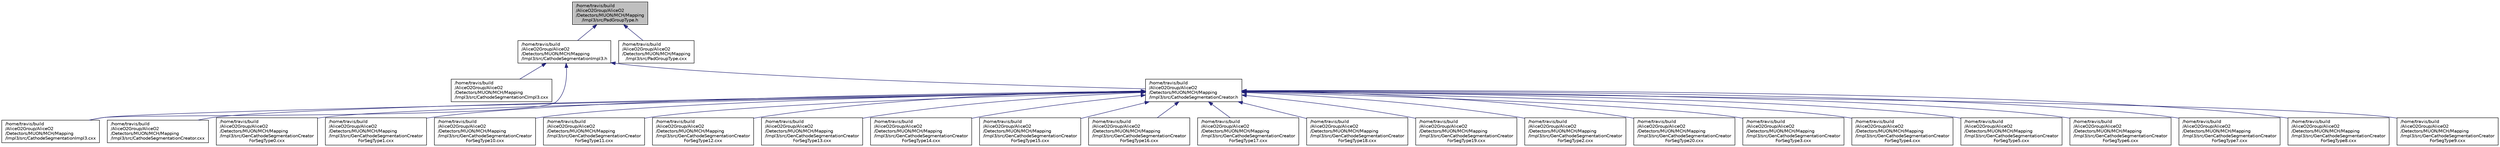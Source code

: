 digraph "/home/travis/build/AliceO2Group/AliceO2/Detectors/MUON/MCH/Mapping/Impl3/src/PadGroupType.h"
{
 // INTERACTIVE_SVG=YES
  bgcolor="transparent";
  edge [fontname="Helvetica",fontsize="10",labelfontname="Helvetica",labelfontsize="10"];
  node [fontname="Helvetica",fontsize="10",shape=record];
  Node3 [label="/home/travis/build\l/AliceO2Group/AliceO2\l/Detectors/MUON/MCH/Mapping\l/Impl3/src/PadGroupType.h",height=0.2,width=0.4,color="black", fillcolor="grey75", style="filled", fontcolor="black"];
  Node3 -> Node4 [dir="back",color="midnightblue",fontsize="10",style="solid",fontname="Helvetica"];
  Node4 [label="/home/travis/build\l/AliceO2Group/AliceO2\l/Detectors/MUON/MCH/Mapping\l/Impl3/src/CathodeSegmentationImpl3.h",height=0.2,width=0.4,color="black",URL="$d2/db3/CathodeSegmentationImpl3_8h.html"];
  Node4 -> Node5 [dir="back",color="midnightblue",fontsize="10",style="solid",fontname="Helvetica"];
  Node5 [label="/home/travis/build\l/AliceO2Group/AliceO2\l/Detectors/MUON/MCH/Mapping\l/Impl3/src/CathodeSegmentationCImpl3.cxx",height=0.2,width=0.4,color="black",URL="$d7/d08/CathodeSegmentationCImpl3_8cxx.html"];
  Node4 -> Node6 [dir="back",color="midnightblue",fontsize="10",style="solid",fontname="Helvetica"];
  Node6 [label="/home/travis/build\l/AliceO2Group/AliceO2\l/Detectors/MUON/MCH/Mapping\l/Impl3/src/CathodeSegmentationCreator.h",height=0.2,width=0.4,color="black",URL="$d4/d1d/CathodeSegmentationCreator_8h.html"];
  Node6 -> Node7 [dir="back",color="midnightblue",fontsize="10",style="solid",fontname="Helvetica"];
  Node7 [label="/home/travis/build\l/AliceO2Group/AliceO2\l/Detectors/MUON/MCH/Mapping\l/Impl3/src/CathodeSegmentationCreator.cxx",height=0.2,width=0.4,color="black",URL="$d2/d3d/CathodeSegmentationCreator_8cxx.html"];
  Node6 -> Node8 [dir="back",color="midnightblue",fontsize="10",style="solid",fontname="Helvetica"];
  Node8 [label="/home/travis/build\l/AliceO2Group/AliceO2\l/Detectors/MUON/MCH/Mapping\l/Impl3/src/CathodeSegmentationImpl3.cxx",height=0.2,width=0.4,color="black",URL="$d7/d47/CathodeSegmentationImpl3_8cxx.html"];
  Node6 -> Node9 [dir="back",color="midnightblue",fontsize="10",style="solid",fontname="Helvetica"];
  Node9 [label="/home/travis/build\l/AliceO2Group/AliceO2\l/Detectors/MUON/MCH/Mapping\l/Impl3/src/GenCathodeSegmentationCreator\lForSegType0.cxx",height=0.2,width=0.4,color="black",URL="$d1/d7d/GenCathodeSegmentationCreatorForSegType0_8cxx.html"];
  Node6 -> Node10 [dir="back",color="midnightblue",fontsize="10",style="solid",fontname="Helvetica"];
  Node10 [label="/home/travis/build\l/AliceO2Group/AliceO2\l/Detectors/MUON/MCH/Mapping\l/Impl3/src/GenCathodeSegmentationCreator\lForSegType1.cxx",height=0.2,width=0.4,color="black",URL="$d8/def/GenCathodeSegmentationCreatorForSegType1_8cxx.html"];
  Node6 -> Node11 [dir="back",color="midnightblue",fontsize="10",style="solid",fontname="Helvetica"];
  Node11 [label="/home/travis/build\l/AliceO2Group/AliceO2\l/Detectors/MUON/MCH/Mapping\l/Impl3/src/GenCathodeSegmentationCreator\lForSegType10.cxx",height=0.2,width=0.4,color="black",URL="$d2/d13/GenCathodeSegmentationCreatorForSegType10_8cxx.html"];
  Node6 -> Node12 [dir="back",color="midnightblue",fontsize="10",style="solid",fontname="Helvetica"];
  Node12 [label="/home/travis/build\l/AliceO2Group/AliceO2\l/Detectors/MUON/MCH/Mapping\l/Impl3/src/GenCathodeSegmentationCreator\lForSegType11.cxx",height=0.2,width=0.4,color="black",URL="$d1/dcc/GenCathodeSegmentationCreatorForSegType11_8cxx.html"];
  Node6 -> Node13 [dir="back",color="midnightblue",fontsize="10",style="solid",fontname="Helvetica"];
  Node13 [label="/home/travis/build\l/AliceO2Group/AliceO2\l/Detectors/MUON/MCH/Mapping\l/Impl3/src/GenCathodeSegmentationCreator\lForSegType12.cxx",height=0.2,width=0.4,color="black",URL="$d9/de8/GenCathodeSegmentationCreatorForSegType12_8cxx.html"];
  Node6 -> Node14 [dir="back",color="midnightblue",fontsize="10",style="solid",fontname="Helvetica"];
  Node14 [label="/home/travis/build\l/AliceO2Group/AliceO2\l/Detectors/MUON/MCH/Mapping\l/Impl3/src/GenCathodeSegmentationCreator\lForSegType13.cxx",height=0.2,width=0.4,color="black",URL="$d1/d7b/GenCathodeSegmentationCreatorForSegType13_8cxx.html"];
  Node6 -> Node15 [dir="back",color="midnightblue",fontsize="10",style="solid",fontname="Helvetica"];
  Node15 [label="/home/travis/build\l/AliceO2Group/AliceO2\l/Detectors/MUON/MCH/Mapping\l/Impl3/src/GenCathodeSegmentationCreator\lForSegType14.cxx",height=0.2,width=0.4,color="black",URL="$da/d91/GenCathodeSegmentationCreatorForSegType14_8cxx.html"];
  Node6 -> Node16 [dir="back",color="midnightblue",fontsize="10",style="solid",fontname="Helvetica"];
  Node16 [label="/home/travis/build\l/AliceO2Group/AliceO2\l/Detectors/MUON/MCH/Mapping\l/Impl3/src/GenCathodeSegmentationCreator\lForSegType15.cxx",height=0.2,width=0.4,color="black",URL="$db/d75/GenCathodeSegmentationCreatorForSegType15_8cxx.html"];
  Node6 -> Node17 [dir="back",color="midnightblue",fontsize="10",style="solid",fontname="Helvetica"];
  Node17 [label="/home/travis/build\l/AliceO2Group/AliceO2\l/Detectors/MUON/MCH/Mapping\l/Impl3/src/GenCathodeSegmentationCreator\lForSegType16.cxx",height=0.2,width=0.4,color="black",URL="$dd/dae/GenCathodeSegmentationCreatorForSegType16_8cxx.html"];
  Node6 -> Node18 [dir="back",color="midnightblue",fontsize="10",style="solid",fontname="Helvetica"];
  Node18 [label="/home/travis/build\l/AliceO2Group/AliceO2\l/Detectors/MUON/MCH/Mapping\l/Impl3/src/GenCathodeSegmentationCreator\lForSegType17.cxx",height=0.2,width=0.4,color="black",URL="$da/d34/GenCathodeSegmentationCreatorForSegType17_8cxx.html"];
  Node6 -> Node19 [dir="back",color="midnightblue",fontsize="10",style="solid",fontname="Helvetica"];
  Node19 [label="/home/travis/build\l/AliceO2Group/AliceO2\l/Detectors/MUON/MCH/Mapping\l/Impl3/src/GenCathodeSegmentationCreator\lForSegType18.cxx",height=0.2,width=0.4,color="black",URL="$d5/d23/GenCathodeSegmentationCreatorForSegType18_8cxx.html"];
  Node6 -> Node20 [dir="back",color="midnightblue",fontsize="10",style="solid",fontname="Helvetica"];
  Node20 [label="/home/travis/build\l/AliceO2Group/AliceO2\l/Detectors/MUON/MCH/Mapping\l/Impl3/src/GenCathodeSegmentationCreator\lForSegType19.cxx",height=0.2,width=0.4,color="black",URL="$d8/d63/GenCathodeSegmentationCreatorForSegType19_8cxx.html"];
  Node6 -> Node21 [dir="back",color="midnightblue",fontsize="10",style="solid",fontname="Helvetica"];
  Node21 [label="/home/travis/build\l/AliceO2Group/AliceO2\l/Detectors/MUON/MCH/Mapping\l/Impl3/src/GenCathodeSegmentationCreator\lForSegType2.cxx",height=0.2,width=0.4,color="black",URL="$da/d28/GenCathodeSegmentationCreatorForSegType2_8cxx.html"];
  Node6 -> Node22 [dir="back",color="midnightblue",fontsize="10",style="solid",fontname="Helvetica"];
  Node22 [label="/home/travis/build\l/AliceO2Group/AliceO2\l/Detectors/MUON/MCH/Mapping\l/Impl3/src/GenCathodeSegmentationCreator\lForSegType20.cxx",height=0.2,width=0.4,color="black",URL="$d1/d5c/GenCathodeSegmentationCreatorForSegType20_8cxx.html"];
  Node6 -> Node23 [dir="back",color="midnightblue",fontsize="10",style="solid",fontname="Helvetica"];
  Node23 [label="/home/travis/build\l/AliceO2Group/AliceO2\l/Detectors/MUON/MCH/Mapping\l/Impl3/src/GenCathodeSegmentationCreator\lForSegType3.cxx",height=0.2,width=0.4,color="black",URL="$d0/dbc/GenCathodeSegmentationCreatorForSegType3_8cxx.html"];
  Node6 -> Node24 [dir="back",color="midnightblue",fontsize="10",style="solid",fontname="Helvetica"];
  Node24 [label="/home/travis/build\l/AliceO2Group/AliceO2\l/Detectors/MUON/MCH/Mapping\l/Impl3/src/GenCathodeSegmentationCreator\lForSegType4.cxx",height=0.2,width=0.4,color="black",URL="$d1/da9/GenCathodeSegmentationCreatorForSegType4_8cxx.html"];
  Node6 -> Node25 [dir="back",color="midnightblue",fontsize="10",style="solid",fontname="Helvetica"];
  Node25 [label="/home/travis/build\l/AliceO2Group/AliceO2\l/Detectors/MUON/MCH/Mapping\l/Impl3/src/GenCathodeSegmentationCreator\lForSegType5.cxx",height=0.2,width=0.4,color="black",URL="$de/dfe/GenCathodeSegmentationCreatorForSegType5_8cxx.html"];
  Node6 -> Node26 [dir="back",color="midnightblue",fontsize="10",style="solid",fontname="Helvetica"];
  Node26 [label="/home/travis/build\l/AliceO2Group/AliceO2\l/Detectors/MUON/MCH/Mapping\l/Impl3/src/GenCathodeSegmentationCreator\lForSegType6.cxx",height=0.2,width=0.4,color="black",URL="$d4/dfb/GenCathodeSegmentationCreatorForSegType6_8cxx.html"];
  Node6 -> Node27 [dir="back",color="midnightblue",fontsize="10",style="solid",fontname="Helvetica"];
  Node27 [label="/home/travis/build\l/AliceO2Group/AliceO2\l/Detectors/MUON/MCH/Mapping\l/Impl3/src/GenCathodeSegmentationCreator\lForSegType7.cxx",height=0.2,width=0.4,color="black",URL="$d8/d47/GenCathodeSegmentationCreatorForSegType7_8cxx.html"];
  Node6 -> Node28 [dir="back",color="midnightblue",fontsize="10",style="solid",fontname="Helvetica"];
  Node28 [label="/home/travis/build\l/AliceO2Group/AliceO2\l/Detectors/MUON/MCH/Mapping\l/Impl3/src/GenCathodeSegmentationCreator\lForSegType8.cxx",height=0.2,width=0.4,color="black",URL="$df/dac/GenCathodeSegmentationCreatorForSegType8_8cxx.html"];
  Node6 -> Node29 [dir="back",color="midnightblue",fontsize="10",style="solid",fontname="Helvetica"];
  Node29 [label="/home/travis/build\l/AliceO2Group/AliceO2\l/Detectors/MUON/MCH/Mapping\l/Impl3/src/GenCathodeSegmentationCreator\lForSegType9.cxx",height=0.2,width=0.4,color="black",URL="$db/d1e/GenCathodeSegmentationCreatorForSegType9_8cxx.html"];
  Node4 -> Node8 [dir="back",color="midnightblue",fontsize="10",style="solid",fontname="Helvetica"];
  Node3 -> Node30 [dir="back",color="midnightblue",fontsize="10",style="solid",fontname="Helvetica"];
  Node30 [label="/home/travis/build\l/AliceO2Group/AliceO2\l/Detectors/MUON/MCH/Mapping\l/Impl3/src/PadGroupType.cxx",height=0.2,width=0.4,color="black",URL="$dc/d36/PadGroupType_8cxx.html"];
}
